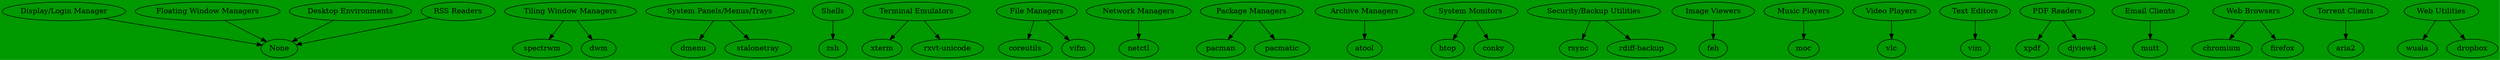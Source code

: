 //dot -Tpng timeline1.dot -o line1.png
digraph G {
  bgcolor ="#009900";

  "Display/Login Manager" ->None;
  "Tiling Window Managers" ->spectrwm;
  "Tiling Window Managers" ->dwm;
  "Floating Window Managers" -> None;
  "Desktop Environments" ->None;
  "System Panels/Menus/Trays" ->dmenu;
  "System Panels/Menus/Trays" ->stalonetray ;
  Shells->zsh;
  "Terminal Emulators"->xterm ;
  "Terminal Emulators"->"rxvt-unicode" ;
  "File Managers"->coreutils;
  "File Managers"->vifm;
  "Network Managers"->netctl ;
  "Package Managers"->pacman ;
  "Package Managers"->pacmatic ;
  "Archive Managers"->atool ;
  "System Monitors"->htop;
  "System Monitors"->conky;
  "Security/Backup Utilities"->rsync;
  "Security/Backup Utilities"->"rdiff-backup";
  "Image Viewers" -> feh;
  "Music Players"->moc;
  "Video Players"->vlc;
  "Text Editors"->vim;
  "PDF Readers"->xpdf;
  "PDF Readers"->djview4;
  "Email Clients"->mutt;
  "Web Browsers"->chromium;
  "Web Browsers"->firefox;
  "Torrent Clients"->aria2;
  "RSS Readers"->None;
  "Web Utilities"->wuala;
  "Web Utilities"->dropbox;
}

